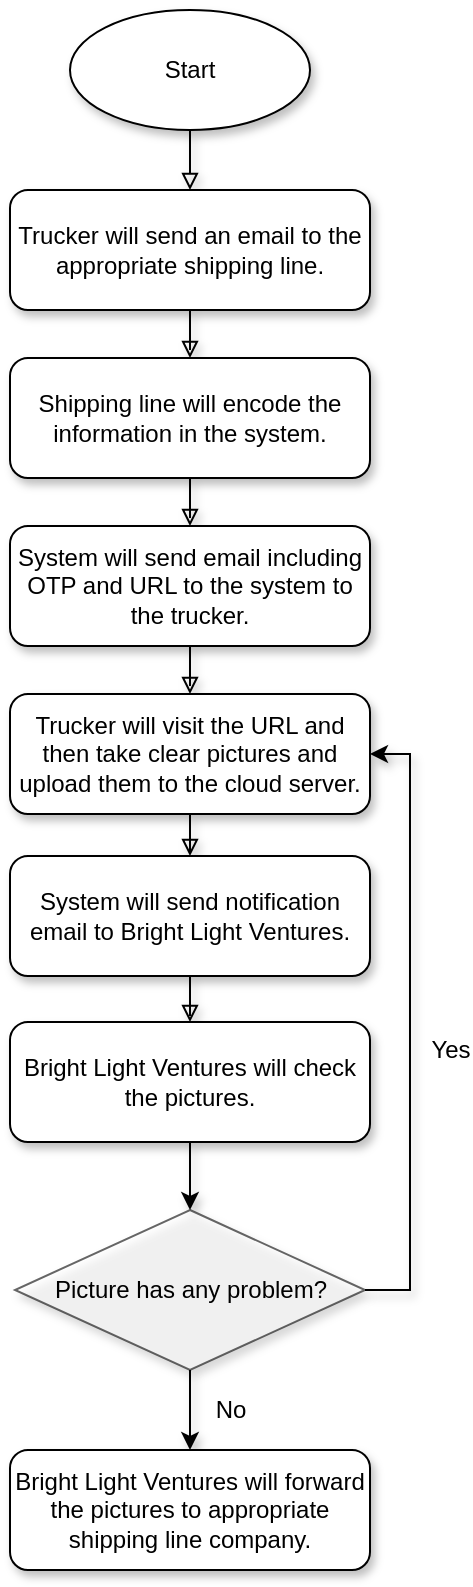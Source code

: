 <mxfile version="20.3.6" type="github">
  <diagram id="C5RBs43oDa-KdzZeNtuy" name="Page-1">
    <mxGraphModel dx="1467" dy="796" grid="1" gridSize="10" guides="1" tooltips="1" connect="1" arrows="1" fold="1" page="1" pageScale="1" pageWidth="827" pageHeight="1169" math="0" shadow="0">
      <root>
        <mxCell id="WIyWlLk6GJQsqaUBKTNV-0" />
        <mxCell id="WIyWlLk6GJQsqaUBKTNV-1" parent="WIyWlLk6GJQsqaUBKTNV-0" />
        <mxCell id="rKMKvAkk2KBtUYU5qK6V-19" value="" style="edgeStyle=orthogonalEdgeStyle;rounded=0;orthogonalLoop=1;jettySize=auto;html=1;endArrow=block;endFill=0;shadow=1;" parent="WIyWlLk6GJQsqaUBKTNV-1" source="rKMKvAkk2KBtUYU5qK6V-14" target="rKMKvAkk2KBtUYU5qK6V-18" edge="1">
          <mxGeometry relative="1" as="geometry" />
        </mxCell>
        <mxCell id="rKMKvAkk2KBtUYU5qK6V-14" value="Start" style="ellipse;whiteSpace=wrap;html=1;shadow=1;" parent="WIyWlLk6GJQsqaUBKTNV-1" vertex="1">
          <mxGeometry x="160" y="60" width="120" height="60" as="geometry" />
        </mxCell>
        <mxCell id="rKMKvAkk2KBtUYU5qK6V-43" style="edgeStyle=orthogonalEdgeStyle;rounded=0;orthogonalLoop=1;jettySize=auto;html=1;entryX=0.5;entryY=0;entryDx=0;entryDy=0;endArrow=block;endFill=0;shadow=1;" parent="WIyWlLk6GJQsqaUBKTNV-1" source="rKMKvAkk2KBtUYU5qK6V-18" target="rKMKvAkk2KBtUYU5qK6V-42" edge="1">
          <mxGeometry relative="1" as="geometry" />
        </mxCell>
        <mxCell id="rKMKvAkk2KBtUYU5qK6V-18" value="Trucker will send an email to the appropriate shipping line." style="whiteSpace=wrap;html=1;rounded=1;shadow=1;glass=0;sketch=0;" parent="WIyWlLk6GJQsqaUBKTNV-1" vertex="1">
          <mxGeometry x="130" y="150" width="180" height="60" as="geometry" />
        </mxCell>
        <mxCell id="rKMKvAkk2KBtUYU5qK6V-45" style="edgeStyle=orthogonalEdgeStyle;rounded=0;orthogonalLoop=1;jettySize=auto;html=1;entryX=0.5;entryY=0;entryDx=0;entryDy=0;endArrow=block;endFill=0;shadow=1;" parent="WIyWlLk6GJQsqaUBKTNV-1" source="rKMKvAkk2KBtUYU5qK6V-42" target="rKMKvAkk2KBtUYU5qK6V-44" edge="1">
          <mxGeometry relative="1" as="geometry" />
        </mxCell>
        <mxCell id="rKMKvAkk2KBtUYU5qK6V-42" value="Shipping line will encode the information in the system." style="whiteSpace=wrap;html=1;shadow=1;rounded=1;" parent="WIyWlLk6GJQsqaUBKTNV-1" vertex="1">
          <mxGeometry x="130" y="234" width="180" height="60" as="geometry" />
        </mxCell>
        <mxCell id="rKMKvAkk2KBtUYU5qK6V-47" style="edgeStyle=orthogonalEdgeStyle;rounded=0;orthogonalLoop=1;jettySize=auto;html=1;entryX=0.5;entryY=0;entryDx=0;entryDy=0;endArrow=block;endFill=0;shadow=1;" parent="WIyWlLk6GJQsqaUBKTNV-1" source="rKMKvAkk2KBtUYU5qK6V-44" target="rKMKvAkk2KBtUYU5qK6V-46" edge="1">
          <mxGeometry relative="1" as="geometry" />
        </mxCell>
        <mxCell id="rKMKvAkk2KBtUYU5qK6V-44" value="System will send email including OTP and URL to the system to the trucker." style="whiteSpace=wrap;html=1;shadow=1;rounded=1;" parent="WIyWlLk6GJQsqaUBKTNV-1" vertex="1">
          <mxGeometry x="130" y="318" width="180" height="60" as="geometry" />
        </mxCell>
        <mxCell id="rKMKvAkk2KBtUYU5qK6V-49" style="edgeStyle=orthogonalEdgeStyle;rounded=0;orthogonalLoop=1;jettySize=auto;html=1;entryX=0.5;entryY=0;entryDx=0;entryDy=0;shadow=1;endArrow=block;endFill=0;" parent="WIyWlLk6GJQsqaUBKTNV-1" source="rKMKvAkk2KBtUYU5qK6V-46" target="rKMKvAkk2KBtUYU5qK6V-48" edge="1">
          <mxGeometry relative="1" as="geometry" />
        </mxCell>
        <mxCell id="rKMKvAkk2KBtUYU5qK6V-46" value="Trucker will visit the URL and then take clear pictures and upload them to the cloud server." style="whiteSpace=wrap;html=1;shadow=1;rounded=1;" parent="WIyWlLk6GJQsqaUBKTNV-1" vertex="1">
          <mxGeometry x="130" y="402" width="180" height="60" as="geometry" />
        </mxCell>
        <mxCell id="rKMKvAkk2KBtUYU5qK6V-51" style="edgeStyle=orthogonalEdgeStyle;rounded=0;orthogonalLoop=1;jettySize=auto;html=1;entryX=0.5;entryY=0;entryDx=0;entryDy=0;shadow=1;endArrow=block;endFill=0;" parent="WIyWlLk6GJQsqaUBKTNV-1" source="rKMKvAkk2KBtUYU5qK6V-48" target="rKMKvAkk2KBtUYU5qK6V-50" edge="1">
          <mxGeometry relative="1" as="geometry" />
        </mxCell>
        <mxCell id="rKMKvAkk2KBtUYU5qK6V-48" value="System will send notification email to Bright Light Ventures." style="whiteSpace=wrap;html=1;shadow=1;rounded=1;" parent="WIyWlLk6GJQsqaUBKTNV-1" vertex="1">
          <mxGeometry x="130" y="483" width="180" height="60" as="geometry" />
        </mxCell>
        <mxCell id="-2Nd3-FrMw0_-XKqtEq4-1" style="edgeStyle=orthogonalEdgeStyle;rounded=0;orthogonalLoop=1;jettySize=auto;html=1;entryX=0.5;entryY=0;entryDx=0;entryDy=0;shadow=1;fontSize=12;startArrow=none;startFill=0;" edge="1" parent="WIyWlLk6GJQsqaUBKTNV-1" source="rKMKvAkk2KBtUYU5qK6V-50" target="-2Nd3-FrMw0_-XKqtEq4-0">
          <mxGeometry relative="1" as="geometry" />
        </mxCell>
        <mxCell id="rKMKvAkk2KBtUYU5qK6V-50" value="Bright Light Ventures will check the pictures." style="whiteSpace=wrap;html=1;shadow=1;rounded=1;" parent="WIyWlLk6GJQsqaUBKTNV-1" vertex="1">
          <mxGeometry x="130" y="566" width="180" height="60" as="geometry" />
        </mxCell>
        <mxCell id="-2Nd3-FrMw0_-XKqtEq4-3" style="edgeStyle=orthogonalEdgeStyle;rounded=0;orthogonalLoop=1;jettySize=auto;html=1;entryX=0.5;entryY=0;entryDx=0;entryDy=0;shadow=1;fontSize=12;startArrow=none;startFill=0;" edge="1" parent="WIyWlLk6GJQsqaUBKTNV-1" source="-2Nd3-FrMw0_-XKqtEq4-0" target="-2Nd3-FrMw0_-XKqtEq4-2">
          <mxGeometry relative="1" as="geometry" />
        </mxCell>
        <mxCell id="-2Nd3-FrMw0_-XKqtEq4-4" value="No" style="edgeLabel;html=1;align=center;verticalAlign=middle;resizable=0;points=[];fontSize=12;" vertex="1" connectable="0" parent="-2Nd3-FrMw0_-XKqtEq4-3">
          <mxGeometry x="-0.844" relative="1" as="geometry">
            <mxPoint x="20" y="17" as="offset" />
          </mxGeometry>
        </mxCell>
        <mxCell id="-2Nd3-FrMw0_-XKqtEq4-5" style="edgeStyle=orthogonalEdgeStyle;rounded=0;orthogonalLoop=1;jettySize=auto;html=1;entryX=1;entryY=0.5;entryDx=0;entryDy=0;shadow=1;fontSize=12;startArrow=none;startFill=0;" edge="1" parent="WIyWlLk6GJQsqaUBKTNV-1" source="-2Nd3-FrMw0_-XKqtEq4-0" target="rKMKvAkk2KBtUYU5qK6V-46">
          <mxGeometry relative="1" as="geometry">
            <Array as="points">
              <mxPoint x="330" y="700" />
              <mxPoint x="330" y="432" />
            </Array>
          </mxGeometry>
        </mxCell>
        <mxCell id="-2Nd3-FrMw0_-XKqtEq4-6" value="Yes" style="edgeLabel;html=1;align=center;verticalAlign=middle;resizable=0;points=[];fontSize=12;" vertex="1" connectable="0" parent="-2Nd3-FrMw0_-XKqtEq4-5">
          <mxGeometry x="-0.096" y="2" relative="1" as="geometry">
            <mxPoint x="22" y="-2" as="offset" />
          </mxGeometry>
        </mxCell>
        <mxCell id="-2Nd3-FrMw0_-XKqtEq4-0" value="Picture has any problem?" style="rhombus;whiteSpace=wrap;html=1;shadow=1;glass=1;fillStyle=auto;fontSize=12;opacity=60;rounded=0;" vertex="1" parent="WIyWlLk6GJQsqaUBKTNV-1">
          <mxGeometry x="132.5" y="660" width="175" height="80" as="geometry" />
        </mxCell>
        <mxCell id="-2Nd3-FrMw0_-XKqtEq4-2" value="Bright Light Ventures will forward the pictures to appropriate shipping line company." style="whiteSpace=wrap;html=1;shadow=1;rounded=1;" vertex="1" parent="WIyWlLk6GJQsqaUBKTNV-1">
          <mxGeometry x="130" y="780" width="180" height="60" as="geometry" />
        </mxCell>
      </root>
    </mxGraphModel>
  </diagram>
</mxfile>
